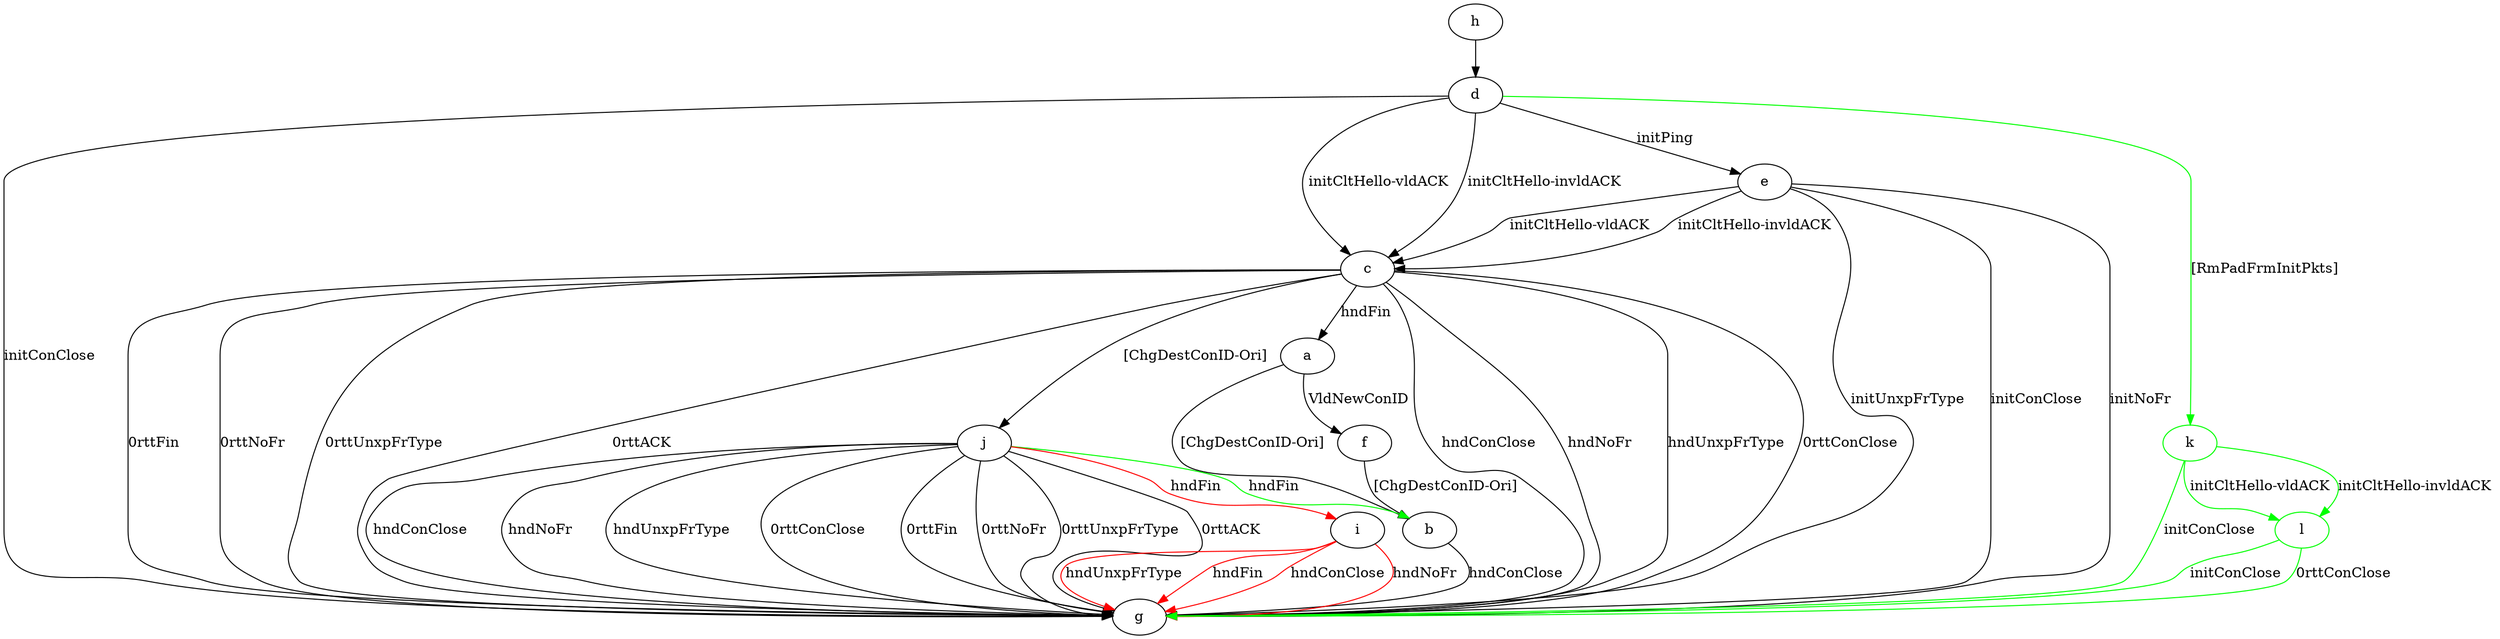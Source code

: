 digraph "" {
	a -> b	[key=0,
		label="[ChgDestConID-Ori] "];
	a -> f	[key=0,
		label="VldNewConID "];
	b -> g	[key=0,
		label="hndConClose "];
	c -> a	[key=0,
		label="hndFin "];
	c -> g	[key=0,
		label="hndConClose "];
	c -> g	[key=1,
		label="hndNoFr "];
	c -> g	[key=2,
		label="hndUnxpFrType "];
	c -> g	[key=3,
		label="0rttConClose "];
	c -> g	[key=4,
		label="0rttFin "];
	c -> g	[key=5,
		label="0rttNoFr "];
	c -> g	[key=6,
		label="0rttUnxpFrType "];
	c -> g	[key=7,
		label="0rttACK "];
	c -> j	[key=0,
		label="[ChgDestConID-Ori] "];
	d -> c	[key=0,
		label="initCltHello-vldACK "];
	d -> c	[key=1,
		label="initCltHello-invldACK "];
	d -> e	[key=0,
		label="initPing "];
	d -> g	[key=0,
		label="initConClose "];
	k	[color=green];
	d -> k	[key=0,
		color=green,
		label="[RmPadFrmInitPkts] "];
	e -> c	[key=0,
		label="initCltHello-vldACK "];
	e -> c	[key=1,
		label="initCltHello-invldACK "];
	e -> g	[key=0,
		label="initConClose "];
	e -> g	[key=1,
		label="initNoFr "];
	e -> g	[key=2,
		label="initUnxpFrType "];
	f -> b	[key=0,
		label="[ChgDestConID-Ori] "];
	h -> d	[key=0];
	i -> g	[key=0,
		color=red,
		label="hndFin "];
	i -> g	[key=1,
		color=red,
		label="hndConClose "];
	i -> g	[key=2,
		color=red,
		label="hndNoFr "];
	i -> g	[key=3,
		color=red,
		label="hndUnxpFrType "];
	j -> b	[key=0,
		color=green,
		label="hndFin "];
	j -> g	[key=0,
		label="hndConClose "];
	j -> g	[key=1,
		label="hndNoFr "];
	j -> g	[key=2,
		label="hndUnxpFrType "];
	j -> g	[key=3,
		label="0rttConClose "];
	j -> g	[key=4,
		label="0rttFin "];
	j -> g	[key=5,
		label="0rttNoFr "];
	j -> g	[key=6,
		label="0rttUnxpFrType "];
	j -> g	[key=7,
		label="0rttACK "];
	j -> i	[key=0,
		color=red,
		label="hndFin "];
	k -> g	[key=0,
		color=green,
		label="initConClose "];
	l	[color=green];
	k -> l	[key=0,
		color=green,
		label="initCltHello-vldACK "];
	k -> l	[key=1,
		color=green,
		label="initCltHello-invldACK "];
	l -> g	[key=0,
		color=green,
		label="initConClose "];
	l -> g	[key=1,
		color=green,
		label="0rttConClose "];
}
